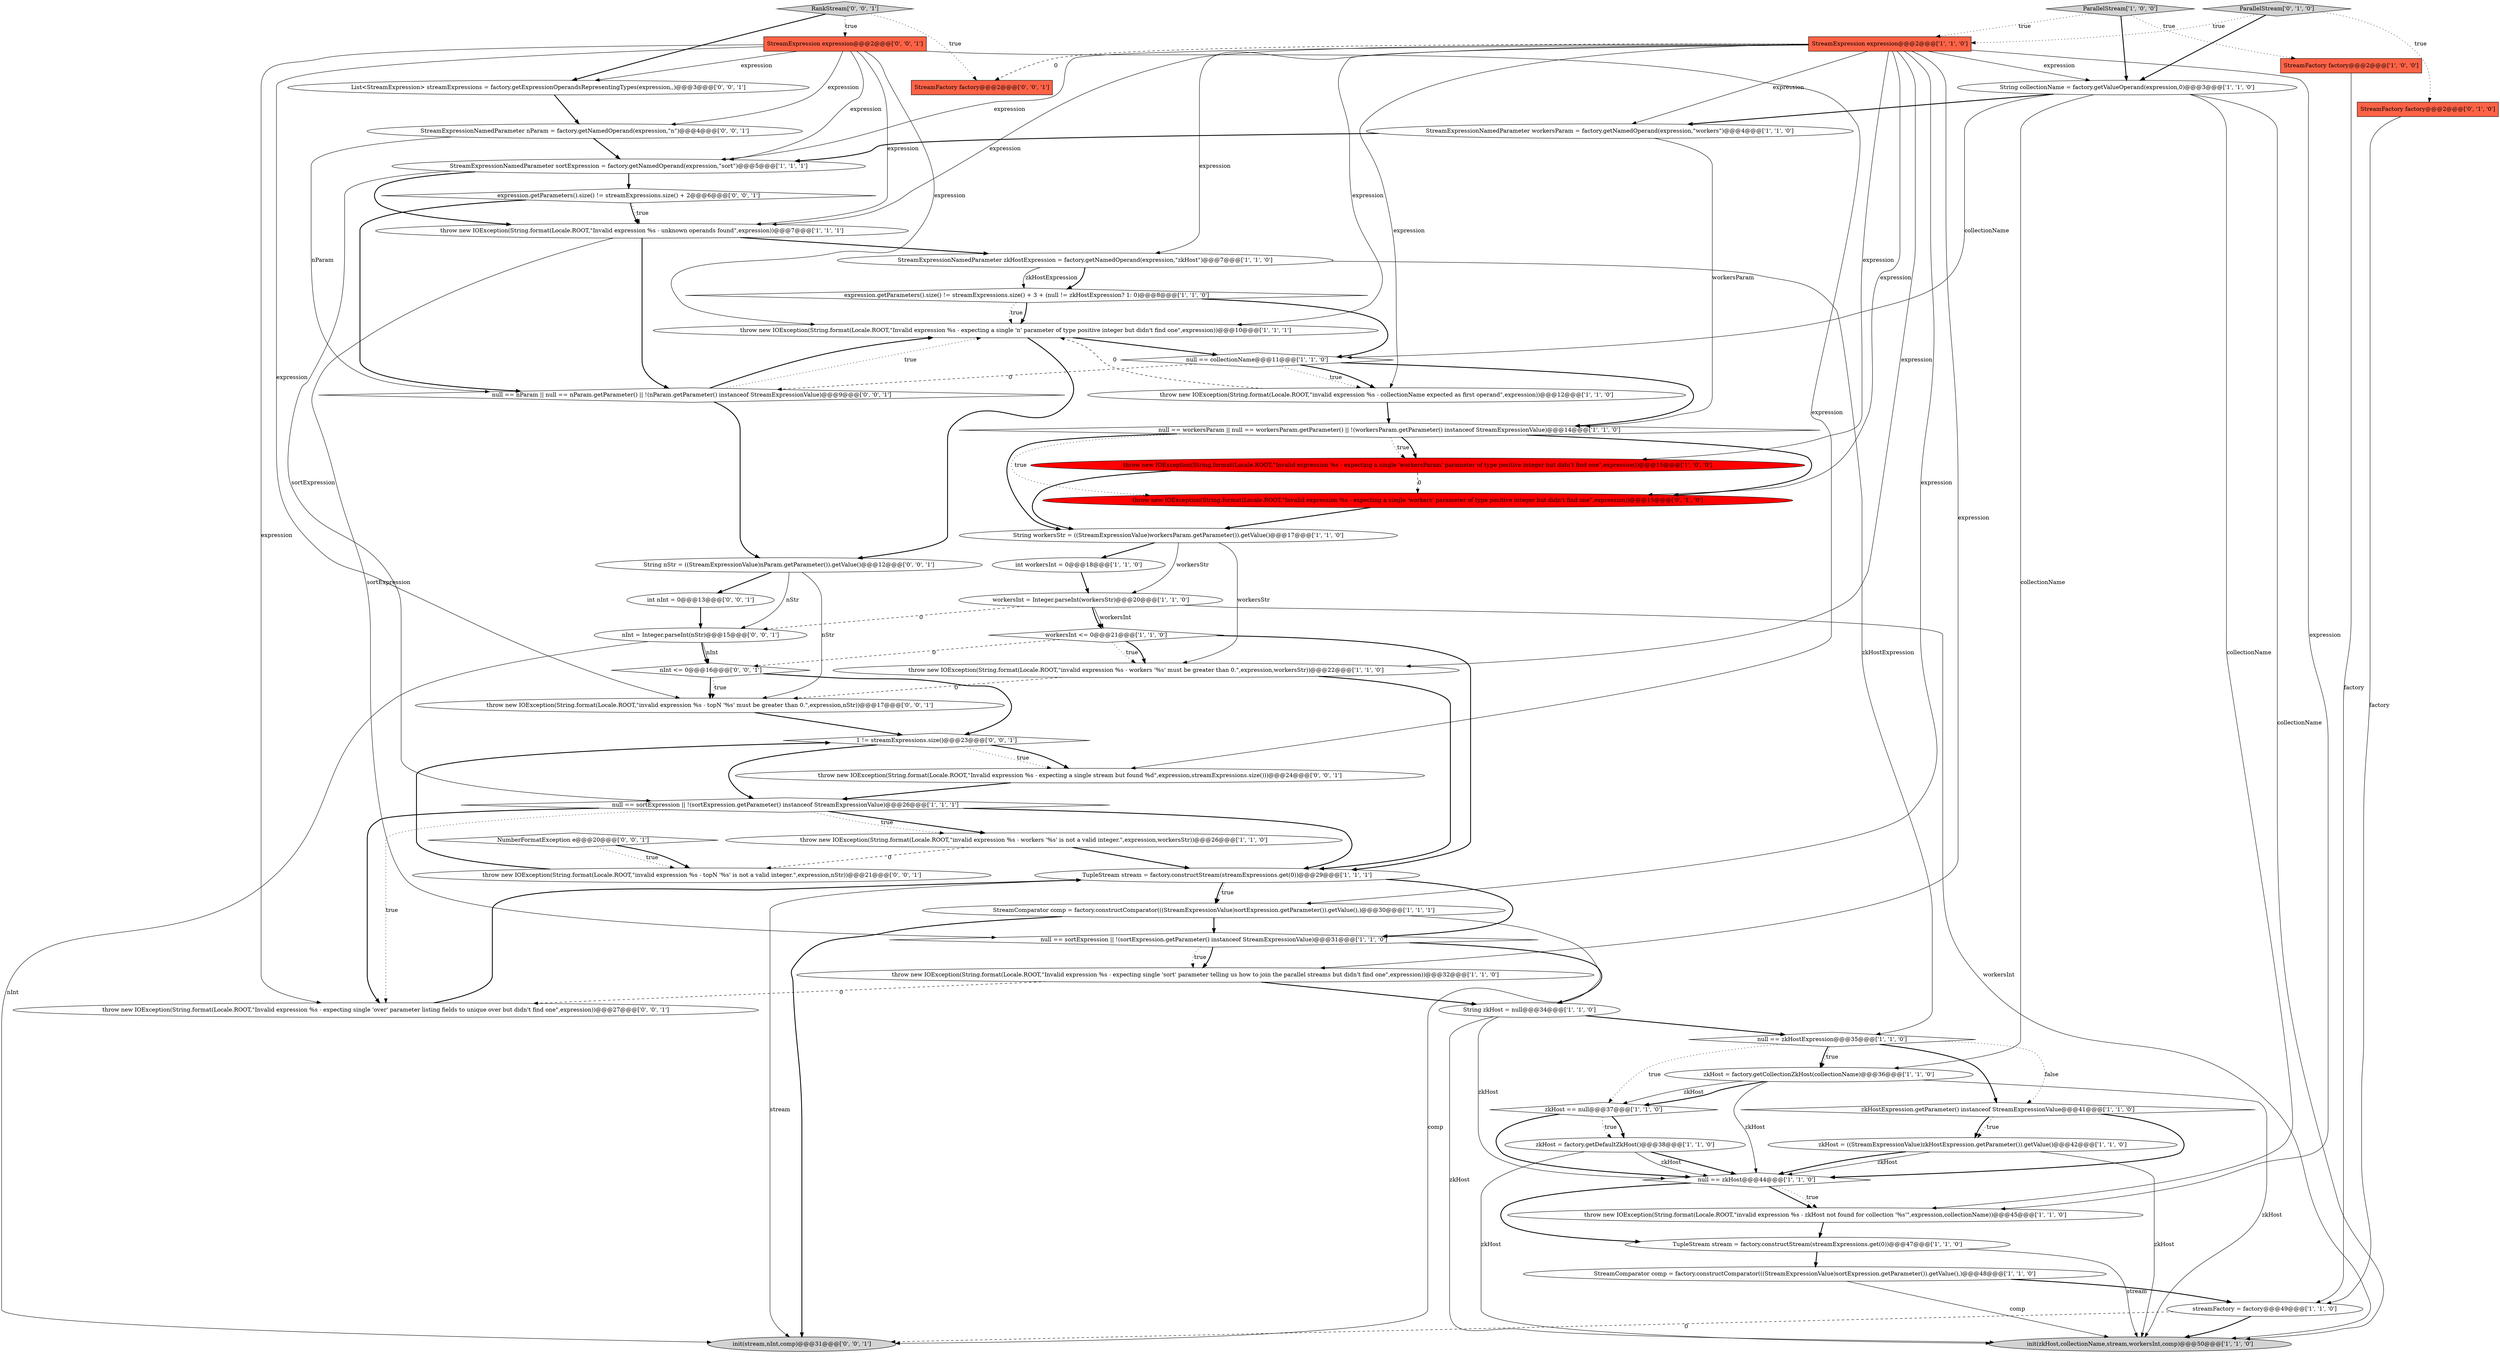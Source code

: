 digraph {
50 [style = filled, label = "RankStream['0', '0', '1']", fillcolor = lightgray, shape = diamond image = "AAA0AAABBB3BBB"];
11 [style = filled, label = "null == sortExpression || !(sortExpression.getParameter() instanceof StreamExpressionValue)@@@31@@@['1', '1', '0']", fillcolor = white, shape = diamond image = "AAA0AAABBB1BBB"];
30 [style = filled, label = "ParallelStream['1', '0', '0']", fillcolor = lightgray, shape = diamond image = "AAA0AAABBB1BBB"];
47 [style = filled, label = "nInt <= 0@@@16@@@['0', '0', '1']", fillcolor = white, shape = diamond image = "AAA0AAABBB3BBB"];
28 [style = filled, label = "workersInt = Integer.parseInt(workersStr)@@@20@@@['1', '1', '0']", fillcolor = white, shape = ellipse image = "AAA0AAABBB1BBB"];
38 [style = filled, label = "StreamFactory factory@@@2@@@['0', '1', '0']", fillcolor = tomato, shape = box image = "AAA0AAABBB2BBB"];
2 [style = filled, label = "null == sortExpression || !(sortExpression.getParameter() instanceof StreamExpressionValue)@@@26@@@['1', '1', '1']", fillcolor = white, shape = diamond image = "AAA0AAABBB1BBB"];
29 [style = filled, label = "StreamExpressionNamedParameter workersParam = factory.getNamedOperand(expression,\"workers\")@@@4@@@['1', '1', '0']", fillcolor = white, shape = ellipse image = "AAA0AAABBB1BBB"];
45 [style = filled, label = "int nInt = 0@@@13@@@['0', '0', '1']", fillcolor = white, shape = ellipse image = "AAA0AAABBB3BBB"];
5 [style = filled, label = "throw new IOException(String.format(Locale.ROOT,\"Invalid expression %s - expecting a single 'n' parameter of type positive integer but didn't find one\",expression))@@@10@@@['1', '1', '1']", fillcolor = white, shape = ellipse image = "AAA0AAABBB1BBB"];
33 [style = filled, label = "throw new IOException(String.format(Locale.ROOT,\"invalid expression %s - workers '%s' must be greater than 0.\",expression,workersStr))@@@22@@@['1', '1', '0']", fillcolor = white, shape = ellipse image = "AAA0AAABBB1BBB"];
21 [style = filled, label = "throw new IOException(String.format(Locale.ROOT,\"Invalid expression %s - expecting a single 'workersParam' parameter of type positive integer but didn't find one\",expression))@@@15@@@['1', '0', '0']", fillcolor = red, shape = ellipse image = "AAA1AAABBB1BBB"];
57 [style = filled, label = "throw new IOException(String.format(Locale.ROOT,\"invalid expression %s - topN '%s' is not a valid integer.\",expression,nStr))@@@21@@@['0', '0', '1']", fillcolor = white, shape = ellipse image = "AAA0AAABBB3BBB"];
17 [style = filled, label = "String zkHost = null@@@34@@@['1', '1', '0']", fillcolor = white, shape = ellipse image = "AAA0AAABBB1BBB"];
26 [style = filled, label = "StreamExpressionNamedParameter zkHostExpression = factory.getNamedOperand(expression,\"zkHost\")@@@7@@@['1', '1', '0']", fillcolor = white, shape = ellipse image = "AAA0AAABBB1BBB"];
23 [style = filled, label = "zkHost == null@@@37@@@['1', '1', '0']", fillcolor = white, shape = diamond image = "AAA0AAABBB1BBB"];
53 [style = filled, label = "StreamExpressionNamedParameter nParam = factory.getNamedOperand(expression,\"n\")@@@4@@@['0', '0', '1']", fillcolor = white, shape = ellipse image = "AAA0AAABBB3BBB"];
56 [style = filled, label = "throw new IOException(String.format(Locale.ROOT,\"invalid expression %s - topN '%s' must be greater than 0.\",expression,nStr))@@@17@@@['0', '0', '1']", fillcolor = white, shape = ellipse image = "AAA0AAABBB3BBB"];
39 [style = filled, label = "ParallelStream['0', '1', '0']", fillcolor = lightgray, shape = diamond image = "AAA0AAABBB2BBB"];
15 [style = filled, label = "streamFactory = factory@@@49@@@['1', '1', '0']", fillcolor = white, shape = ellipse image = "AAA0AAABBB1BBB"];
54 [style = filled, label = "expression.getParameters().size() != streamExpressions.size() + 2@@@6@@@['0', '0', '1']", fillcolor = white, shape = diamond image = "AAA0AAABBB3BBB"];
13 [style = filled, label = "int workersInt = 0@@@18@@@['1', '1', '0']", fillcolor = white, shape = ellipse image = "AAA0AAABBB1BBB"];
25 [style = filled, label = "throw new IOException(String.format(Locale.ROOT,\"Invalid expression %s - expecting single 'sort' parameter telling us how to join the parallel streams but didn't find one\",expression))@@@32@@@['1', '1', '0']", fillcolor = white, shape = ellipse image = "AAA0AAABBB1BBB"];
43 [style = filled, label = "throw new IOException(String.format(Locale.ROOT,\"Invalid expression %s - expecting a single stream but found %d\",expression,streamExpressions.size()))@@@24@@@['0', '0', '1']", fillcolor = white, shape = ellipse image = "AAA0AAABBB3BBB"];
40 [style = filled, label = "throw new IOException(String.format(Locale.ROOT,\"Invalid expression %s - expecting a single 'workers' parameter of type positive integer but didn't find one\",expression))@@@15@@@['0', '1', '0']", fillcolor = red, shape = ellipse image = "AAA1AAABBB2BBB"];
14 [style = filled, label = "throw new IOException(String.format(Locale.ROOT,\"Invalid expression %s - unknown operands found\",expression))@@@7@@@['1', '1', '1']", fillcolor = white, shape = ellipse image = "AAA0AAABBB1BBB"];
6 [style = filled, label = "StreamComparator comp = factory.constructComparator(((StreamExpressionValue)sortExpression.getParameter()).getValue(),)@@@30@@@['1', '1', '1']", fillcolor = white, shape = ellipse image = "AAA0AAABBB1BBB"];
20 [style = filled, label = "throw new IOException(String.format(Locale.ROOT,\"invalid expression %s - zkHost not found for collection '%s'\",expression,collectionName))@@@45@@@['1', '1', '0']", fillcolor = white, shape = ellipse image = "AAA0AAABBB1BBB"];
10 [style = filled, label = "zkHost = factory.getDefaultZkHost()@@@38@@@['1', '1', '0']", fillcolor = white, shape = ellipse image = "AAA0AAABBB1BBB"];
0 [style = filled, label = "TupleStream stream = factory.constructStream(streamExpressions.get(0))@@@29@@@['1', '1', '1']", fillcolor = white, shape = ellipse image = "AAA0AAABBB1BBB"];
32 [style = filled, label = "TupleStream stream = factory.constructStream(streamExpressions.get(0))@@@47@@@['1', '1', '0']", fillcolor = white, shape = ellipse image = "AAA0AAABBB1BBB"];
36 [style = filled, label = "zkHost = factory.getCollectionZkHost(collectionName)@@@36@@@['1', '1', '0']", fillcolor = white, shape = ellipse image = "AAA0AAABBB1BBB"];
19 [style = filled, label = "null == zkHost@@@44@@@['1', '1', '0']", fillcolor = white, shape = diamond image = "AAA0AAABBB1BBB"];
18 [style = filled, label = "zkHostExpression.getParameter() instanceof StreamExpressionValue@@@41@@@['1', '1', '0']", fillcolor = white, shape = diamond image = "AAA0AAABBB1BBB"];
55 [style = filled, label = "nInt = Integer.parseInt(nStr)@@@15@@@['0', '0', '1']", fillcolor = white, shape = ellipse image = "AAA0AAABBB3BBB"];
12 [style = filled, label = "init(zkHost,collectionName,stream,workersInt,comp)@@@50@@@['1', '1', '0']", fillcolor = lightgray, shape = ellipse image = "AAA0AAABBB1BBB"];
1 [style = filled, label = "null == workersParam || null == workersParam.getParameter() || !(workersParam.getParameter() instanceof StreamExpressionValue)@@@14@@@['1', '1', '0']", fillcolor = white, shape = diamond image = "AAA0AAABBB1BBB"];
37 [style = filled, label = "StreamComparator comp = factory.constructComparator(((StreamExpressionValue)sortExpression.getParameter()).getValue(),)@@@48@@@['1', '1', '0']", fillcolor = white, shape = ellipse image = "AAA0AAABBB1BBB"];
3 [style = filled, label = "String workersStr = ((StreamExpressionValue)workersParam.getParameter()).getValue()@@@17@@@['1', '1', '0']", fillcolor = white, shape = ellipse image = "AAA0AAABBB1BBB"];
46 [style = filled, label = "StreamExpression expression@@@2@@@['0', '0', '1']", fillcolor = tomato, shape = box image = "AAA0AAABBB3BBB"];
48 [style = filled, label = "1 != streamExpressions.size()@@@23@@@['0', '0', '1']", fillcolor = white, shape = diamond image = "AAA0AAABBB3BBB"];
58 [style = filled, label = "List<StreamExpression> streamExpressions = factory.getExpressionOperandsRepresentingTypes(expression,,)@@@3@@@['0', '0', '1']", fillcolor = white, shape = ellipse image = "AAA0AAABBB3BBB"];
49 [style = filled, label = "init(stream,nInt,comp)@@@31@@@['0', '0', '1']", fillcolor = lightgray, shape = ellipse image = "AAA0AAABBB3BBB"];
41 [style = filled, label = "null == nParam || null == nParam.getParameter() || !(nParam.getParameter() instanceof StreamExpressionValue)@@@9@@@['0', '0', '1']", fillcolor = white, shape = diamond image = "AAA0AAABBB3BBB"];
7 [style = filled, label = "expression.getParameters().size() != streamExpressions.size() + 3 + (null != zkHostExpression? 1: 0)@@@8@@@['1', '1', '0']", fillcolor = white, shape = diamond image = "AAA0AAABBB1BBB"];
9 [style = filled, label = "null == zkHostExpression@@@35@@@['1', '1', '0']", fillcolor = white, shape = diamond image = "AAA0AAABBB1BBB"];
22 [style = filled, label = "throw new IOException(String.format(Locale.ROOT,\"invalid expression %s - collectionName expected as first operand\",expression))@@@12@@@['1', '1', '0']", fillcolor = white, shape = ellipse image = "AAA0AAABBB1BBB"];
31 [style = filled, label = "StreamExpressionNamedParameter sortExpression = factory.getNamedOperand(expression,\"sort\")@@@5@@@['1', '1', '1']", fillcolor = white, shape = ellipse image = "AAA0AAABBB1BBB"];
35 [style = filled, label = "null == collectionName@@@11@@@['1', '1', '0']", fillcolor = white, shape = diamond image = "AAA0AAABBB1BBB"];
51 [style = filled, label = "StreamFactory factory@@@2@@@['0', '0', '1']", fillcolor = tomato, shape = box image = "AAA0AAABBB3BBB"];
34 [style = filled, label = "StreamExpression expression@@@2@@@['1', '1', '0']", fillcolor = tomato, shape = box image = "AAA0AAABBB1BBB"];
16 [style = filled, label = "zkHost = ((StreamExpressionValue)zkHostExpression.getParameter()).getValue()@@@42@@@['1', '1', '0']", fillcolor = white, shape = ellipse image = "AAA0AAABBB1BBB"];
8 [style = filled, label = "StreamFactory factory@@@2@@@['1', '0', '0']", fillcolor = tomato, shape = box image = "AAA0AAABBB1BBB"];
4 [style = filled, label = "String collectionName = factory.getValueOperand(expression,0)@@@3@@@['1', '1', '0']", fillcolor = white, shape = ellipse image = "AAA0AAABBB1BBB"];
42 [style = filled, label = "String nStr = ((StreamExpressionValue)nParam.getParameter()).getValue()@@@12@@@['0', '0', '1']", fillcolor = white, shape = ellipse image = "AAA0AAABBB3BBB"];
44 [style = filled, label = "throw new IOException(String.format(Locale.ROOT,\"Invalid expression %s - expecting single 'over' parameter listing fields to unique over but didn't find one\",expression))@@@27@@@['0', '0', '1']", fillcolor = white, shape = ellipse image = "AAA0AAABBB3BBB"];
52 [style = filled, label = "NumberFormatException e@@@20@@@['0', '0', '1']", fillcolor = white, shape = diamond image = "AAA0AAABBB3BBB"];
27 [style = filled, label = "workersInt <= 0@@@21@@@['1', '1', '0']", fillcolor = white, shape = diamond image = "AAA0AAABBB1BBB"];
24 [style = filled, label = "throw new IOException(String.format(Locale.ROOT,\"invalid expression %s - workers '%s' is not a valid integer.\",expression,workersStr))@@@26@@@['1', '1', '0']", fillcolor = white, shape = ellipse image = "AAA0AAABBB1BBB"];
4->36 [style = solid, label="collectionName"];
46->14 [style = solid, label="expression"];
34->25 [style = solid, label="expression"];
34->14 [style = solid, label="expression"];
32->37 [style = bold, label=""];
55->47 [style = bold, label=""];
42->45 [style = bold, label=""];
27->33 [style = dotted, label="true"];
10->19 [style = bold, label=""];
17->9 [style = bold, label=""];
16->19 [style = solid, label="zkHost"];
7->35 [style = bold, label=""];
44->0 [style = bold, label=""];
1->21 [style = dotted, label="true"];
34->22 [style = solid, label="expression"];
37->15 [style = bold, label=""];
0->6 [style = dotted, label="true"];
34->5 [style = solid, label="expression"];
3->28 [style = solid, label="workersStr"];
33->0 [style = bold, label=""];
0->49 [style = solid, label="stream"];
46->43 [style = solid, label="expression"];
48->43 [style = bold, label=""];
1->21 [style = bold, label=""];
6->11 [style = bold, label=""];
2->44 [style = bold, label=""];
9->18 [style = dotted, label="false"];
48->43 [style = dotted, label="true"];
27->33 [style = bold, label=""];
35->22 [style = dotted, label="true"];
46->31 [style = solid, label="expression"];
2->24 [style = bold, label=""];
11->25 [style = bold, label=""];
21->3 [style = bold, label=""];
28->27 [style = solid, label="workersInt"];
31->14 [style = bold, label=""];
52->57 [style = dotted, label="true"];
29->1 [style = solid, label="workersParam"];
26->7 [style = bold, label=""];
55->47 [style = solid, label="nInt"];
48->2 [style = bold, label=""];
27->0 [style = bold, label=""];
47->48 [style = bold, label=""];
18->16 [style = dotted, label="true"];
24->0 [style = bold, label=""];
2->24 [style = dotted, label="true"];
19->20 [style = bold, label=""];
34->51 [style = dashed, label="0"];
18->19 [style = bold, label=""];
10->19 [style = solid, label="zkHost"];
50->51 [style = dotted, label="true"];
6->49 [style = bold, label=""];
54->41 [style = bold, label=""];
16->19 [style = bold, label=""];
39->4 [style = bold, label=""];
32->12 [style = solid, label="stream"];
41->5 [style = dotted, label="true"];
1->40 [style = dotted, label="true"];
7->5 [style = bold, label=""];
22->5 [style = dashed, label="0"];
4->35 [style = solid, label="collectionName"];
40->3 [style = bold, label=""];
36->19 [style = solid, label="zkHost"];
34->4 [style = solid, label="expression"];
10->12 [style = solid, label="zkHost"];
23->10 [style = bold, label=""];
46->44 [style = solid, label="expression"];
33->56 [style = dashed, label="0"];
56->48 [style = bold, label=""];
11->17 [style = bold, label=""];
15->12 [style = bold, label=""];
16->12 [style = solid, label="zkHost"];
28->12 [style = solid, label="workersInt"];
24->57 [style = dashed, label="0"];
54->14 [style = dotted, label="true"];
27->47 [style = dashed, label="0"];
28->55 [style = dashed, label="0"];
39->34 [style = dotted, label="true"];
34->33 [style = solid, label="expression"];
42->55 [style = solid, label="nStr"];
34->40 [style = solid, label="expression"];
37->12 [style = solid, label="comp"];
45->55 [style = bold, label=""];
47->56 [style = bold, label=""];
50->58 [style = bold, label=""];
34->26 [style = solid, label="expression"];
34->21 [style = solid, label="expression"];
36->23 [style = solid, label="zkHost"];
34->31 [style = solid, label="expression"];
42->56 [style = solid, label="nStr"];
1->3 [style = bold, label=""];
0->11 [style = bold, label=""];
43->2 [style = bold, label=""];
4->29 [style = bold, label=""];
47->56 [style = dotted, label="true"];
46->5 [style = solid, label="expression"];
30->34 [style = dotted, label="true"];
25->17 [style = bold, label=""];
26->7 [style = solid, label="zkHostExpression"];
46->53 [style = solid, label="expression"];
7->5 [style = dotted, label="true"];
4->20 [style = solid, label="collectionName"];
2->0 [style = bold, label=""];
23->10 [style = dotted, label="true"];
38->15 [style = solid, label="factory"];
9->18 [style = bold, label=""];
35->1 [style = bold, label=""];
19->32 [style = bold, label=""];
58->53 [style = bold, label=""];
50->46 [style = dotted, label="true"];
9->23 [style = dotted, label="true"];
23->19 [style = bold, label=""];
17->19 [style = solid, label="zkHost"];
30->8 [style = dotted, label="true"];
22->1 [style = bold, label=""];
35->41 [style = dashed, label="0"];
14->41 [style = bold, label=""];
5->35 [style = bold, label=""];
25->44 [style = dashed, label="0"];
31->54 [style = bold, label=""];
54->14 [style = bold, label=""];
9->36 [style = bold, label=""];
4->12 [style = solid, label="collectionName"];
18->16 [style = bold, label=""];
34->29 [style = solid, label="expression"];
8->15 [style = solid, label="factory"];
0->6 [style = bold, label=""];
1->40 [style = bold, label=""];
2->44 [style = dotted, label="true"];
36->12 [style = solid, label="zkHost"];
35->22 [style = bold, label=""];
19->20 [style = dotted, label="true"];
29->31 [style = bold, label=""];
9->36 [style = dotted, label="true"];
39->38 [style = dotted, label="true"];
20->32 [style = bold, label=""];
31->2 [style = solid, label="sortExpression"];
34->6 [style = solid, label="expression"];
53->31 [style = bold, label=""];
26->9 [style = solid, label="zkHostExpression"];
57->48 [style = bold, label=""];
14->26 [style = bold, label=""];
46->56 [style = solid, label="expression"];
34->20 [style = solid, label="expression"];
46->58 [style = solid, label="expression"];
11->25 [style = dotted, label="true"];
14->11 [style = solid, label="sortExpression"];
6->49 [style = solid, label="comp"];
36->23 [style = bold, label=""];
15->49 [style = dashed, label="0"];
30->4 [style = bold, label=""];
17->12 [style = solid, label="zkHost"];
3->33 [style = solid, label="workersStr"];
53->41 [style = solid, label="nParam"];
21->40 [style = dashed, label="0"];
3->13 [style = bold, label=""];
55->49 [style = solid, label="nInt"];
28->27 [style = bold, label=""];
5->42 [style = bold, label=""];
52->57 [style = bold, label=""];
13->28 [style = bold, label=""];
41->5 [style = bold, label=""];
41->42 [style = bold, label=""];
}
